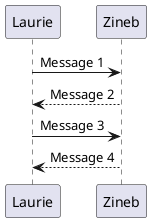' @startuml Invitation
' Laurie -> Zineb: Requête d'invitation
' Zineb --> Laurie: Réponse (valider, refuser ou modifier)

' Zineb -> Laurie: Requête de l'invitation modifiée
' Laurie --> Zineb: Réponse
' @enduml

@startuml Message
Laurie -> Zineb: Message 1
Zineb --> Laurie: Message 2

Laurie -> Zineb: Message 3
Zineb --> Laurie: Message 4
@enduml